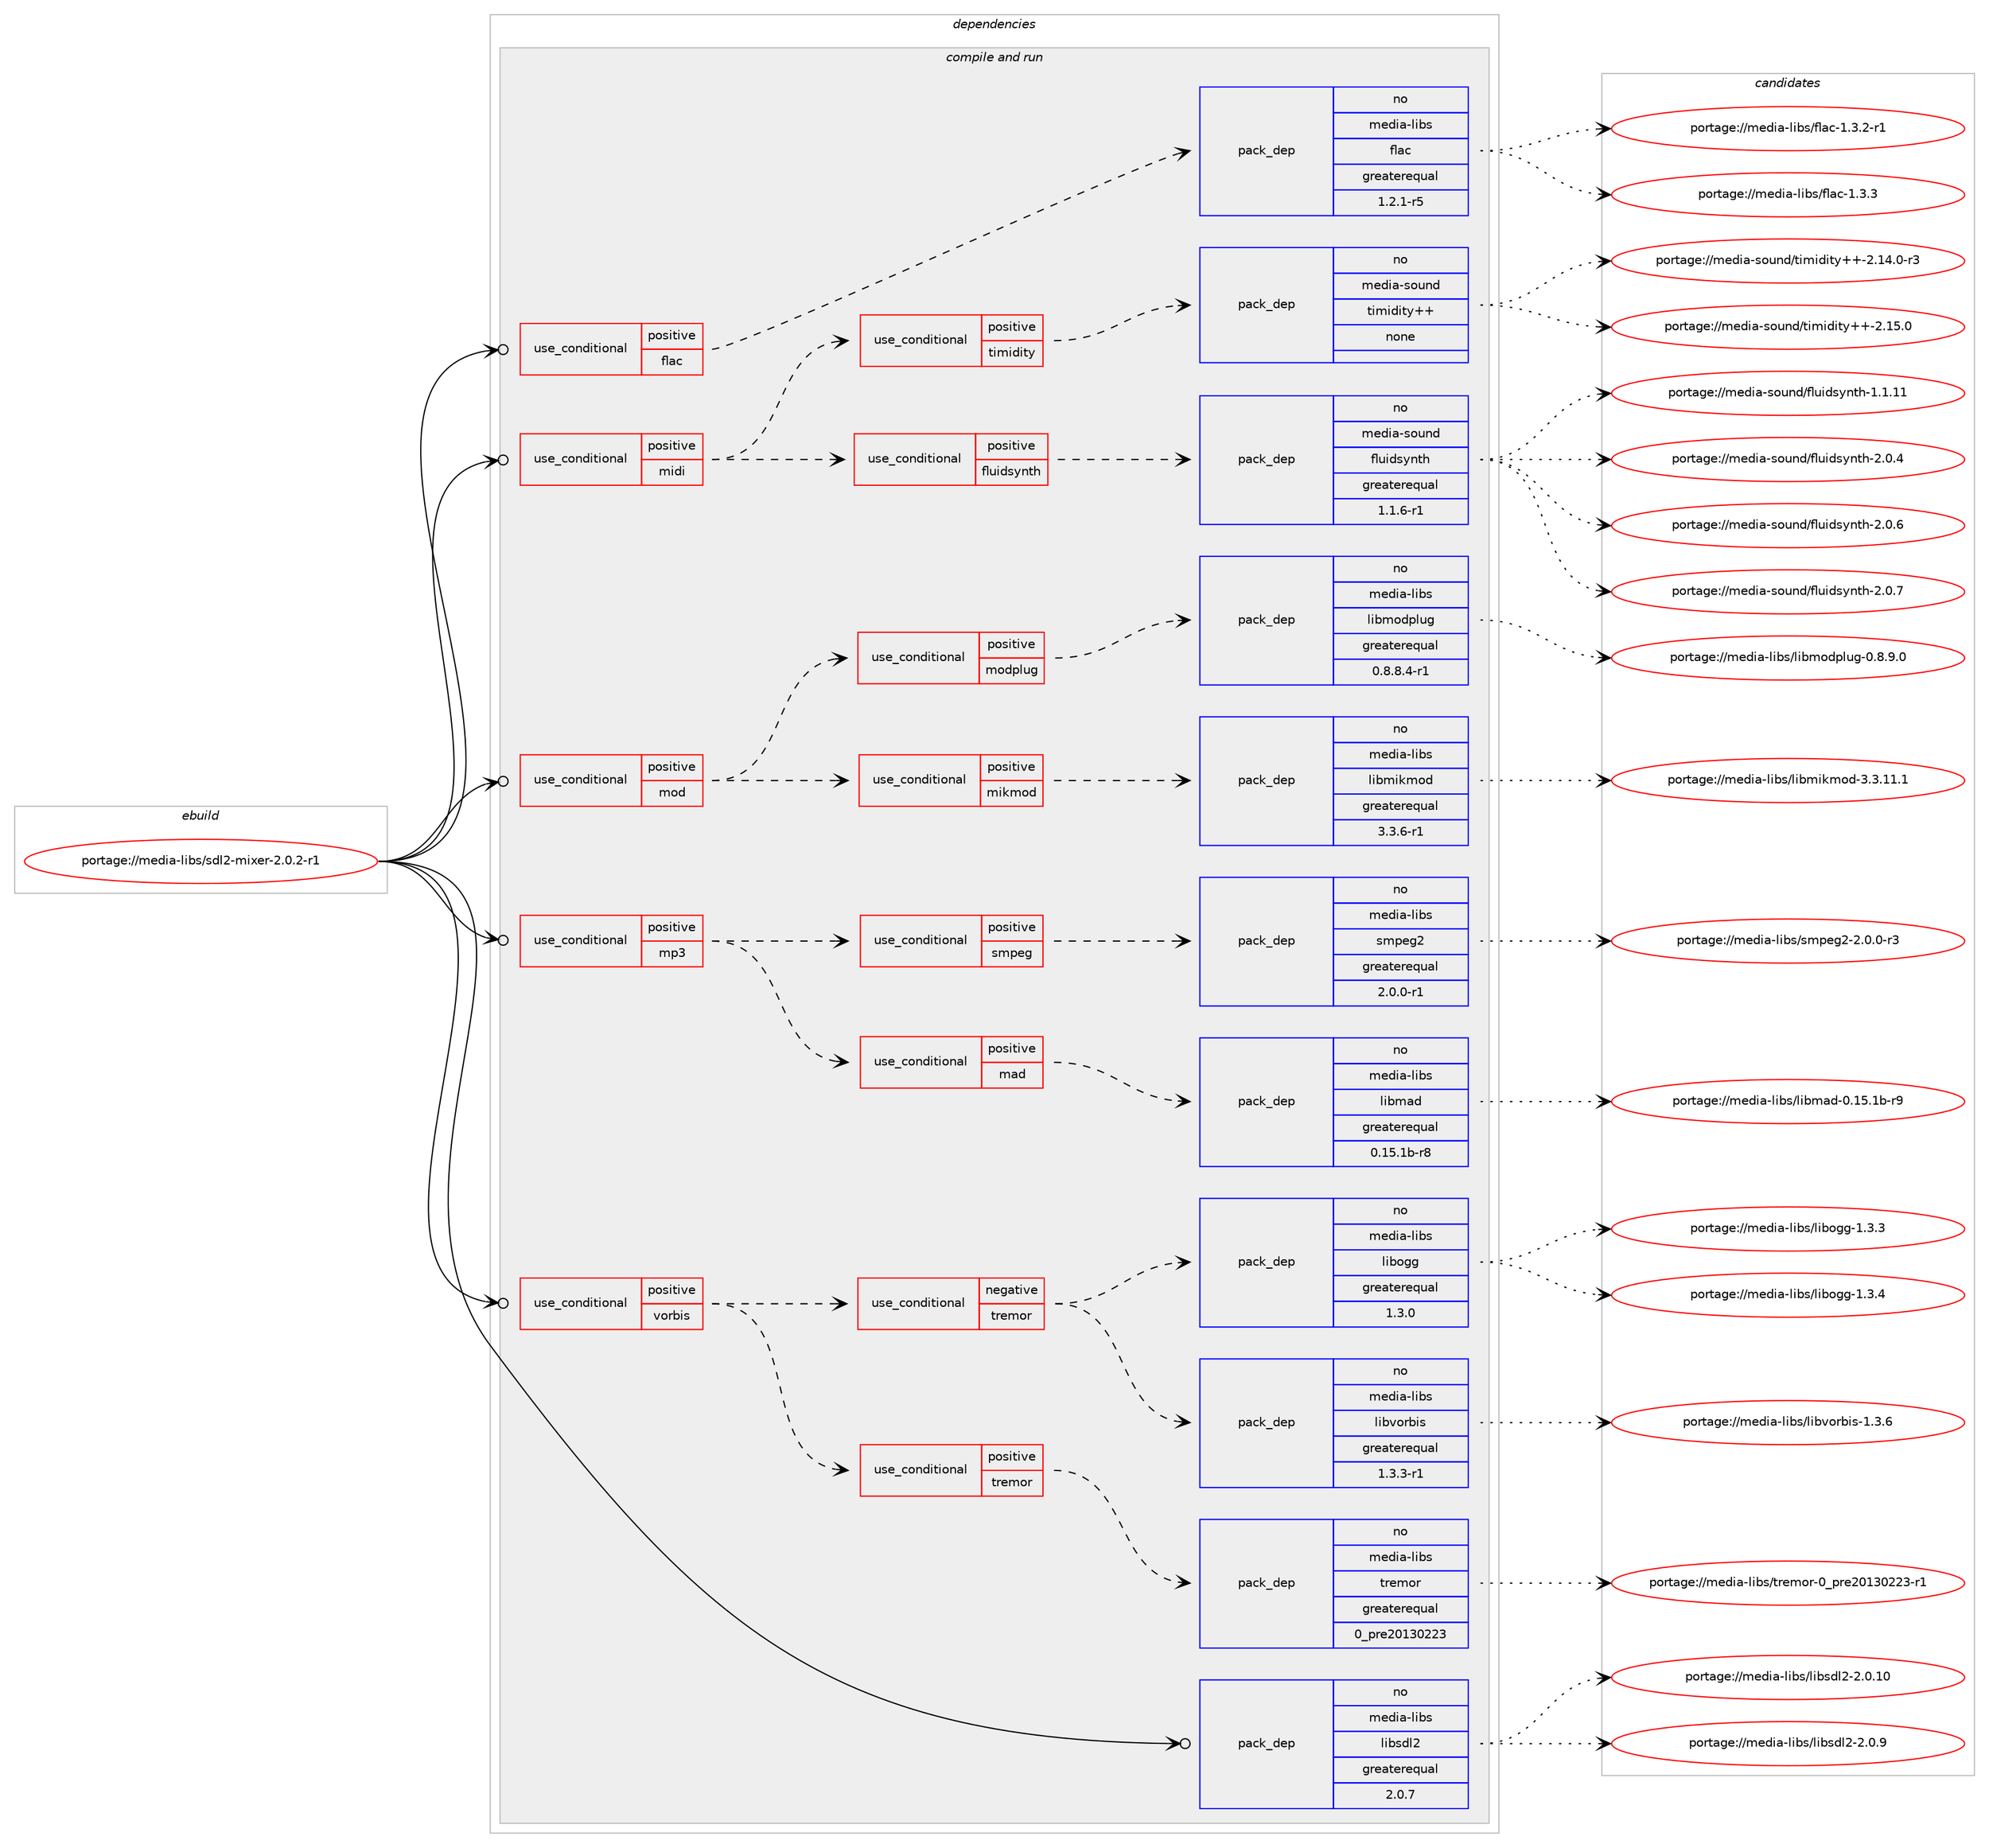 digraph prolog {

# *************
# Graph options
# *************

newrank=true;
concentrate=true;
compound=true;
graph [rankdir=LR,fontname=Helvetica,fontsize=10,ranksep=1.5];#, ranksep=2.5, nodesep=0.2];
edge  [arrowhead=vee];
node  [fontname=Helvetica,fontsize=10];

# **********
# The ebuild
# **********

subgraph cluster_leftcol {
color=gray;
rank=same;
label=<<i>ebuild</i>>;
id [label="portage://media-libs/sdl2-mixer-2.0.2-r1", color=red, width=4, href="../media-libs/sdl2-mixer-2.0.2-r1.svg"];
}

# ****************
# The dependencies
# ****************

subgraph cluster_midcol {
color=gray;
label=<<i>dependencies</i>>;
subgraph cluster_compile {
fillcolor="#eeeeee";
style=filled;
label=<<i>compile</i>>;
}
subgraph cluster_compileandrun {
fillcolor="#eeeeee";
style=filled;
label=<<i>compile and run</i>>;
subgraph cond81094 {
dependency324369 [label=<<TABLE BORDER="0" CELLBORDER="1" CELLSPACING="0" CELLPADDING="4"><TR><TD ROWSPAN="3" CELLPADDING="10">use_conditional</TD></TR><TR><TD>positive</TD></TR><TR><TD>flac</TD></TR></TABLE>>, shape=none, color=red];
subgraph pack237948 {
dependency324370 [label=<<TABLE BORDER="0" CELLBORDER="1" CELLSPACING="0" CELLPADDING="4" WIDTH="220"><TR><TD ROWSPAN="6" CELLPADDING="30">pack_dep</TD></TR><TR><TD WIDTH="110">no</TD></TR><TR><TD>media-libs</TD></TR><TR><TD>flac</TD></TR><TR><TD>greaterequal</TD></TR><TR><TD>1.2.1-r5</TD></TR></TABLE>>, shape=none, color=blue];
}
dependency324369:e -> dependency324370:w [weight=20,style="dashed",arrowhead="vee"];
}
id:e -> dependency324369:w [weight=20,style="solid",arrowhead="odotvee"];
subgraph cond81095 {
dependency324371 [label=<<TABLE BORDER="0" CELLBORDER="1" CELLSPACING="0" CELLPADDING="4"><TR><TD ROWSPAN="3" CELLPADDING="10">use_conditional</TD></TR><TR><TD>positive</TD></TR><TR><TD>midi</TD></TR></TABLE>>, shape=none, color=red];
subgraph cond81096 {
dependency324372 [label=<<TABLE BORDER="0" CELLBORDER="1" CELLSPACING="0" CELLPADDING="4"><TR><TD ROWSPAN="3" CELLPADDING="10">use_conditional</TD></TR><TR><TD>positive</TD></TR><TR><TD>fluidsynth</TD></TR></TABLE>>, shape=none, color=red];
subgraph pack237949 {
dependency324373 [label=<<TABLE BORDER="0" CELLBORDER="1" CELLSPACING="0" CELLPADDING="4" WIDTH="220"><TR><TD ROWSPAN="6" CELLPADDING="30">pack_dep</TD></TR><TR><TD WIDTH="110">no</TD></TR><TR><TD>media-sound</TD></TR><TR><TD>fluidsynth</TD></TR><TR><TD>greaterequal</TD></TR><TR><TD>1.1.6-r1</TD></TR></TABLE>>, shape=none, color=blue];
}
dependency324372:e -> dependency324373:w [weight=20,style="dashed",arrowhead="vee"];
}
dependency324371:e -> dependency324372:w [weight=20,style="dashed",arrowhead="vee"];
subgraph cond81097 {
dependency324374 [label=<<TABLE BORDER="0" CELLBORDER="1" CELLSPACING="0" CELLPADDING="4"><TR><TD ROWSPAN="3" CELLPADDING="10">use_conditional</TD></TR><TR><TD>positive</TD></TR><TR><TD>timidity</TD></TR></TABLE>>, shape=none, color=red];
subgraph pack237950 {
dependency324375 [label=<<TABLE BORDER="0" CELLBORDER="1" CELLSPACING="0" CELLPADDING="4" WIDTH="220"><TR><TD ROWSPAN="6" CELLPADDING="30">pack_dep</TD></TR><TR><TD WIDTH="110">no</TD></TR><TR><TD>media-sound</TD></TR><TR><TD>timidity++</TD></TR><TR><TD>none</TD></TR><TR><TD></TD></TR></TABLE>>, shape=none, color=blue];
}
dependency324374:e -> dependency324375:w [weight=20,style="dashed",arrowhead="vee"];
}
dependency324371:e -> dependency324374:w [weight=20,style="dashed",arrowhead="vee"];
}
id:e -> dependency324371:w [weight=20,style="solid",arrowhead="odotvee"];
subgraph cond81098 {
dependency324376 [label=<<TABLE BORDER="0" CELLBORDER="1" CELLSPACING="0" CELLPADDING="4"><TR><TD ROWSPAN="3" CELLPADDING="10">use_conditional</TD></TR><TR><TD>positive</TD></TR><TR><TD>mod</TD></TR></TABLE>>, shape=none, color=red];
subgraph cond81099 {
dependency324377 [label=<<TABLE BORDER="0" CELLBORDER="1" CELLSPACING="0" CELLPADDING="4"><TR><TD ROWSPAN="3" CELLPADDING="10">use_conditional</TD></TR><TR><TD>positive</TD></TR><TR><TD>mikmod</TD></TR></TABLE>>, shape=none, color=red];
subgraph pack237951 {
dependency324378 [label=<<TABLE BORDER="0" CELLBORDER="1" CELLSPACING="0" CELLPADDING="4" WIDTH="220"><TR><TD ROWSPAN="6" CELLPADDING="30">pack_dep</TD></TR><TR><TD WIDTH="110">no</TD></TR><TR><TD>media-libs</TD></TR><TR><TD>libmikmod</TD></TR><TR><TD>greaterequal</TD></TR><TR><TD>3.3.6-r1</TD></TR></TABLE>>, shape=none, color=blue];
}
dependency324377:e -> dependency324378:w [weight=20,style="dashed",arrowhead="vee"];
}
dependency324376:e -> dependency324377:w [weight=20,style="dashed",arrowhead="vee"];
subgraph cond81100 {
dependency324379 [label=<<TABLE BORDER="0" CELLBORDER="1" CELLSPACING="0" CELLPADDING="4"><TR><TD ROWSPAN="3" CELLPADDING="10">use_conditional</TD></TR><TR><TD>positive</TD></TR><TR><TD>modplug</TD></TR></TABLE>>, shape=none, color=red];
subgraph pack237952 {
dependency324380 [label=<<TABLE BORDER="0" CELLBORDER="1" CELLSPACING="0" CELLPADDING="4" WIDTH="220"><TR><TD ROWSPAN="6" CELLPADDING="30">pack_dep</TD></TR><TR><TD WIDTH="110">no</TD></TR><TR><TD>media-libs</TD></TR><TR><TD>libmodplug</TD></TR><TR><TD>greaterequal</TD></TR><TR><TD>0.8.8.4-r1</TD></TR></TABLE>>, shape=none, color=blue];
}
dependency324379:e -> dependency324380:w [weight=20,style="dashed",arrowhead="vee"];
}
dependency324376:e -> dependency324379:w [weight=20,style="dashed",arrowhead="vee"];
}
id:e -> dependency324376:w [weight=20,style="solid",arrowhead="odotvee"];
subgraph cond81101 {
dependency324381 [label=<<TABLE BORDER="0" CELLBORDER="1" CELLSPACING="0" CELLPADDING="4"><TR><TD ROWSPAN="3" CELLPADDING="10">use_conditional</TD></TR><TR><TD>positive</TD></TR><TR><TD>mp3</TD></TR></TABLE>>, shape=none, color=red];
subgraph cond81102 {
dependency324382 [label=<<TABLE BORDER="0" CELLBORDER="1" CELLSPACING="0" CELLPADDING="4"><TR><TD ROWSPAN="3" CELLPADDING="10">use_conditional</TD></TR><TR><TD>positive</TD></TR><TR><TD>mad</TD></TR></TABLE>>, shape=none, color=red];
subgraph pack237953 {
dependency324383 [label=<<TABLE BORDER="0" CELLBORDER="1" CELLSPACING="0" CELLPADDING="4" WIDTH="220"><TR><TD ROWSPAN="6" CELLPADDING="30">pack_dep</TD></TR><TR><TD WIDTH="110">no</TD></TR><TR><TD>media-libs</TD></TR><TR><TD>libmad</TD></TR><TR><TD>greaterequal</TD></TR><TR><TD>0.15.1b-r8</TD></TR></TABLE>>, shape=none, color=blue];
}
dependency324382:e -> dependency324383:w [weight=20,style="dashed",arrowhead="vee"];
}
dependency324381:e -> dependency324382:w [weight=20,style="dashed",arrowhead="vee"];
subgraph cond81103 {
dependency324384 [label=<<TABLE BORDER="0" CELLBORDER="1" CELLSPACING="0" CELLPADDING="4"><TR><TD ROWSPAN="3" CELLPADDING="10">use_conditional</TD></TR><TR><TD>positive</TD></TR><TR><TD>smpeg</TD></TR></TABLE>>, shape=none, color=red];
subgraph pack237954 {
dependency324385 [label=<<TABLE BORDER="0" CELLBORDER="1" CELLSPACING="0" CELLPADDING="4" WIDTH="220"><TR><TD ROWSPAN="6" CELLPADDING="30">pack_dep</TD></TR><TR><TD WIDTH="110">no</TD></TR><TR><TD>media-libs</TD></TR><TR><TD>smpeg2</TD></TR><TR><TD>greaterequal</TD></TR><TR><TD>2.0.0-r1</TD></TR></TABLE>>, shape=none, color=blue];
}
dependency324384:e -> dependency324385:w [weight=20,style="dashed",arrowhead="vee"];
}
dependency324381:e -> dependency324384:w [weight=20,style="dashed",arrowhead="vee"];
}
id:e -> dependency324381:w [weight=20,style="solid",arrowhead="odotvee"];
subgraph cond81104 {
dependency324386 [label=<<TABLE BORDER="0" CELLBORDER="1" CELLSPACING="0" CELLPADDING="4"><TR><TD ROWSPAN="3" CELLPADDING="10">use_conditional</TD></TR><TR><TD>positive</TD></TR><TR><TD>vorbis</TD></TR></TABLE>>, shape=none, color=red];
subgraph cond81105 {
dependency324387 [label=<<TABLE BORDER="0" CELLBORDER="1" CELLSPACING="0" CELLPADDING="4"><TR><TD ROWSPAN="3" CELLPADDING="10">use_conditional</TD></TR><TR><TD>positive</TD></TR><TR><TD>tremor</TD></TR></TABLE>>, shape=none, color=red];
subgraph pack237955 {
dependency324388 [label=<<TABLE BORDER="0" CELLBORDER="1" CELLSPACING="0" CELLPADDING="4" WIDTH="220"><TR><TD ROWSPAN="6" CELLPADDING="30">pack_dep</TD></TR><TR><TD WIDTH="110">no</TD></TR><TR><TD>media-libs</TD></TR><TR><TD>tremor</TD></TR><TR><TD>greaterequal</TD></TR><TR><TD>0_pre20130223</TD></TR></TABLE>>, shape=none, color=blue];
}
dependency324387:e -> dependency324388:w [weight=20,style="dashed",arrowhead="vee"];
}
dependency324386:e -> dependency324387:w [weight=20,style="dashed",arrowhead="vee"];
subgraph cond81106 {
dependency324389 [label=<<TABLE BORDER="0" CELLBORDER="1" CELLSPACING="0" CELLPADDING="4"><TR><TD ROWSPAN="3" CELLPADDING="10">use_conditional</TD></TR><TR><TD>negative</TD></TR><TR><TD>tremor</TD></TR></TABLE>>, shape=none, color=red];
subgraph pack237956 {
dependency324390 [label=<<TABLE BORDER="0" CELLBORDER="1" CELLSPACING="0" CELLPADDING="4" WIDTH="220"><TR><TD ROWSPAN="6" CELLPADDING="30">pack_dep</TD></TR><TR><TD WIDTH="110">no</TD></TR><TR><TD>media-libs</TD></TR><TR><TD>libvorbis</TD></TR><TR><TD>greaterequal</TD></TR><TR><TD>1.3.3-r1</TD></TR></TABLE>>, shape=none, color=blue];
}
dependency324389:e -> dependency324390:w [weight=20,style="dashed",arrowhead="vee"];
subgraph pack237957 {
dependency324391 [label=<<TABLE BORDER="0" CELLBORDER="1" CELLSPACING="0" CELLPADDING="4" WIDTH="220"><TR><TD ROWSPAN="6" CELLPADDING="30">pack_dep</TD></TR><TR><TD WIDTH="110">no</TD></TR><TR><TD>media-libs</TD></TR><TR><TD>libogg</TD></TR><TR><TD>greaterequal</TD></TR><TR><TD>1.3.0</TD></TR></TABLE>>, shape=none, color=blue];
}
dependency324389:e -> dependency324391:w [weight=20,style="dashed",arrowhead="vee"];
}
dependency324386:e -> dependency324389:w [weight=20,style="dashed",arrowhead="vee"];
}
id:e -> dependency324386:w [weight=20,style="solid",arrowhead="odotvee"];
subgraph pack237958 {
dependency324392 [label=<<TABLE BORDER="0" CELLBORDER="1" CELLSPACING="0" CELLPADDING="4" WIDTH="220"><TR><TD ROWSPAN="6" CELLPADDING="30">pack_dep</TD></TR><TR><TD WIDTH="110">no</TD></TR><TR><TD>media-libs</TD></TR><TR><TD>libsdl2</TD></TR><TR><TD>greaterequal</TD></TR><TR><TD>2.0.7</TD></TR></TABLE>>, shape=none, color=blue];
}
id:e -> dependency324392:w [weight=20,style="solid",arrowhead="odotvee"];
}
subgraph cluster_run {
fillcolor="#eeeeee";
style=filled;
label=<<i>run</i>>;
}
}

# **************
# The candidates
# **************

subgraph cluster_choices {
rank=same;
color=gray;
label=<<i>candidates</i>>;

subgraph choice237948 {
color=black;
nodesep=1;
choiceportage1091011001059745108105981154710210897994549465146504511449 [label="portage://media-libs/flac-1.3.2-r1", color=red, width=4,href="../media-libs/flac-1.3.2-r1.svg"];
choiceportage109101100105974510810598115471021089799454946514651 [label="portage://media-libs/flac-1.3.3", color=red, width=4,href="../media-libs/flac-1.3.3.svg"];
dependency324370:e -> choiceportage1091011001059745108105981154710210897994549465146504511449:w [style=dotted,weight="100"];
dependency324370:e -> choiceportage109101100105974510810598115471021089799454946514651:w [style=dotted,weight="100"];
}
subgraph choice237949 {
color=black;
nodesep=1;
choiceportage10910110010597451151111171101004710210811710510011512111011610445494649464949 [label="portage://media-sound/fluidsynth-1.1.11", color=red, width=4,href="../media-sound/fluidsynth-1.1.11.svg"];
choiceportage109101100105974511511111711010047102108117105100115121110116104455046484652 [label="portage://media-sound/fluidsynth-2.0.4", color=red, width=4,href="../media-sound/fluidsynth-2.0.4.svg"];
choiceportage109101100105974511511111711010047102108117105100115121110116104455046484654 [label="portage://media-sound/fluidsynth-2.0.6", color=red, width=4,href="../media-sound/fluidsynth-2.0.6.svg"];
choiceportage109101100105974511511111711010047102108117105100115121110116104455046484655 [label="portage://media-sound/fluidsynth-2.0.7", color=red, width=4,href="../media-sound/fluidsynth-2.0.7.svg"];
dependency324373:e -> choiceportage10910110010597451151111171101004710210811710510011512111011610445494649464949:w [style=dotted,weight="100"];
dependency324373:e -> choiceportage109101100105974511511111711010047102108117105100115121110116104455046484652:w [style=dotted,weight="100"];
dependency324373:e -> choiceportage109101100105974511511111711010047102108117105100115121110116104455046484654:w [style=dotted,weight="100"];
dependency324373:e -> choiceportage109101100105974511511111711010047102108117105100115121110116104455046484655:w [style=dotted,weight="100"];
}
subgraph choice237950 {
color=black;
nodesep=1;
choiceportage1091011001059745115111117110100471161051091051001051161214343455046495246484511451 [label="portage://media-sound/timidity++-2.14.0-r3", color=red, width=4,href="../media-sound/timidity++-2.14.0-r3.svg"];
choiceportage109101100105974511511111711010047116105109105100105116121434345504649534648 [label="portage://media-sound/timidity++-2.15.0", color=red, width=4,href="../media-sound/timidity++-2.15.0.svg"];
dependency324375:e -> choiceportage1091011001059745115111117110100471161051091051001051161214343455046495246484511451:w [style=dotted,weight="100"];
dependency324375:e -> choiceportage109101100105974511511111711010047116105109105100105116121434345504649534648:w [style=dotted,weight="100"];
}
subgraph choice237951 {
color=black;
nodesep=1;
choiceportage1091011001059745108105981154710810598109105107109111100455146514649494649 [label="portage://media-libs/libmikmod-3.3.11.1", color=red, width=4,href="../media-libs/libmikmod-3.3.11.1.svg"];
dependency324378:e -> choiceportage1091011001059745108105981154710810598109105107109111100455146514649494649:w [style=dotted,weight="100"];
}
subgraph choice237952 {
color=black;
nodesep=1;
choiceportage10910110010597451081059811547108105981091111001121081171034548465646574648 [label="portage://media-libs/libmodplug-0.8.9.0", color=red, width=4,href="../media-libs/libmodplug-0.8.9.0.svg"];
dependency324380:e -> choiceportage10910110010597451081059811547108105981091111001121081171034548465646574648:w [style=dotted,weight="100"];
}
subgraph choice237953 {
color=black;
nodesep=1;
choiceportage10910110010597451081059811547108105981099710045484649534649984511457 [label="portage://media-libs/libmad-0.15.1b-r9", color=red, width=4,href="../media-libs/libmad-0.15.1b-r9.svg"];
dependency324383:e -> choiceportage10910110010597451081059811547108105981099710045484649534649984511457:w [style=dotted,weight="100"];
}
subgraph choice237954 {
color=black;
nodesep=1;
choiceportage10910110010597451081059811547115109112101103504550464846484511451 [label="portage://media-libs/smpeg2-2.0.0-r3", color=red, width=4,href="../media-libs/smpeg2-2.0.0-r3.svg"];
dependency324385:e -> choiceportage10910110010597451081059811547115109112101103504550464846484511451:w [style=dotted,weight="100"];
}
subgraph choice237955 {
color=black;
nodesep=1;
choiceportage1091011001059745108105981154711611410110911111445489511211410150484951485050514511449 [label="portage://media-libs/tremor-0_pre20130223-r1", color=red, width=4,href="../media-libs/tremor-0_pre20130223-r1.svg"];
dependency324388:e -> choiceportage1091011001059745108105981154711611410110911111445489511211410150484951485050514511449:w [style=dotted,weight="100"];
}
subgraph choice237956 {
color=black;
nodesep=1;
choiceportage109101100105974510810598115471081059811811111498105115454946514654 [label="portage://media-libs/libvorbis-1.3.6", color=red, width=4,href="../media-libs/libvorbis-1.3.6.svg"];
dependency324390:e -> choiceportage109101100105974510810598115471081059811811111498105115454946514654:w [style=dotted,weight="100"];
}
subgraph choice237957 {
color=black;
nodesep=1;
choiceportage1091011001059745108105981154710810598111103103454946514651 [label="portage://media-libs/libogg-1.3.3", color=red, width=4,href="../media-libs/libogg-1.3.3.svg"];
choiceportage1091011001059745108105981154710810598111103103454946514652 [label="portage://media-libs/libogg-1.3.4", color=red, width=4,href="../media-libs/libogg-1.3.4.svg"];
dependency324391:e -> choiceportage1091011001059745108105981154710810598111103103454946514651:w [style=dotted,weight="100"];
dependency324391:e -> choiceportage1091011001059745108105981154710810598111103103454946514652:w [style=dotted,weight="100"];
}
subgraph choice237958 {
color=black;
nodesep=1;
choiceportage10910110010597451081059811547108105981151001085045504648464948 [label="portage://media-libs/libsdl2-2.0.10", color=red, width=4,href="../media-libs/libsdl2-2.0.10.svg"];
choiceportage109101100105974510810598115471081059811510010850455046484657 [label="portage://media-libs/libsdl2-2.0.9", color=red, width=4,href="../media-libs/libsdl2-2.0.9.svg"];
dependency324392:e -> choiceportage10910110010597451081059811547108105981151001085045504648464948:w [style=dotted,weight="100"];
dependency324392:e -> choiceportage109101100105974510810598115471081059811510010850455046484657:w [style=dotted,weight="100"];
}
}

}

